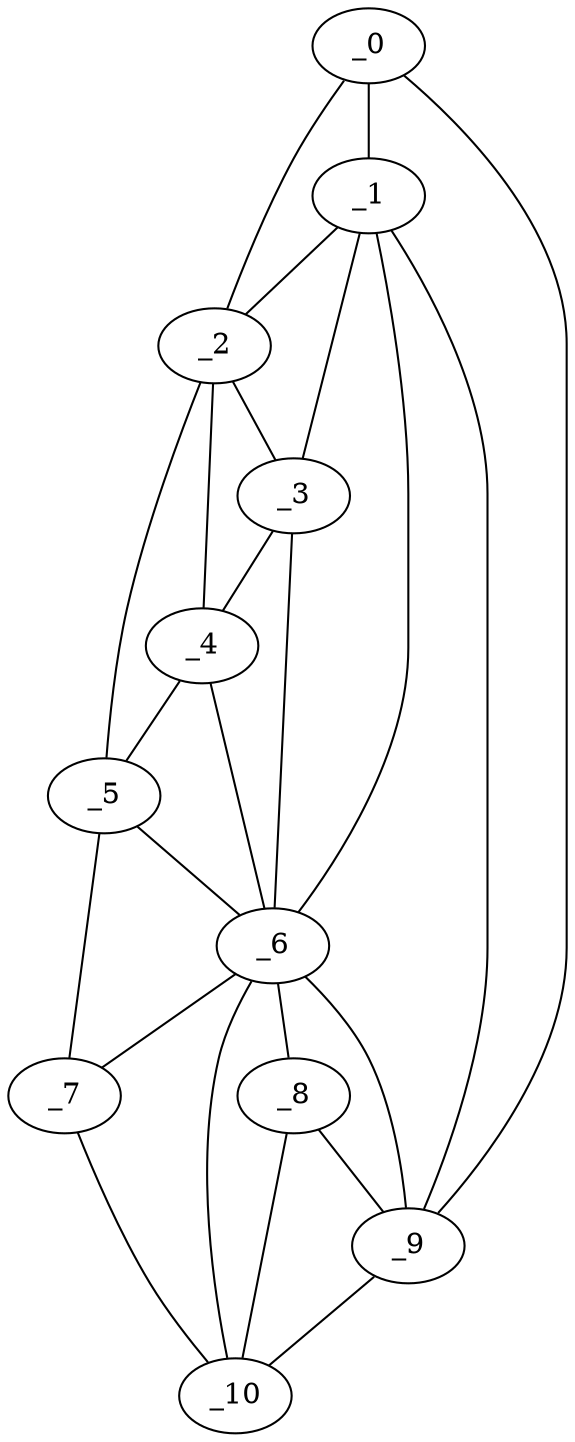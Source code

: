 graph "obj85__180.gxl" {
	_0	 [x=5,
		y=102];
	_1	 [x=6,
		y=94];
	_0 -- _1	 [valence=1];
	_2	 [x=7,
		y=72];
	_0 -- _2	 [valence=1];
	_9	 [x=124,
		y=91];
	_0 -- _9	 [valence=1];
	_1 -- _2	 [valence=2];
	_3	 [x=14,
		y=71];
	_1 -- _3	 [valence=1];
	_6	 [x=82,
		y=46];
	_1 -- _6	 [valence=2];
	_1 -- _9	 [valence=1];
	_2 -- _3	 [valence=2];
	_4	 [x=20,
		y=58];
	_2 -- _4	 [valence=2];
	_5	 [x=21,
		y=29];
	_2 -- _5	 [valence=1];
	_3 -- _4	 [valence=1];
	_3 -- _6	 [valence=2];
	_4 -- _5	 [valence=1];
	_4 -- _6	 [valence=2];
	_5 -- _6	 [valence=2];
	_7	 [x=84,
		y=36];
	_5 -- _7	 [valence=1];
	_6 -- _7	 [valence=2];
	_8	 [x=123,
		y=86];
	_6 -- _8	 [valence=2];
	_6 -- _9	 [valence=2];
	_10	 [x=125,
		y=76];
	_6 -- _10	 [valence=2];
	_7 -- _10	 [valence=1];
	_8 -- _9	 [valence=1];
	_8 -- _10	 [valence=2];
	_9 -- _10	 [valence=1];
}
